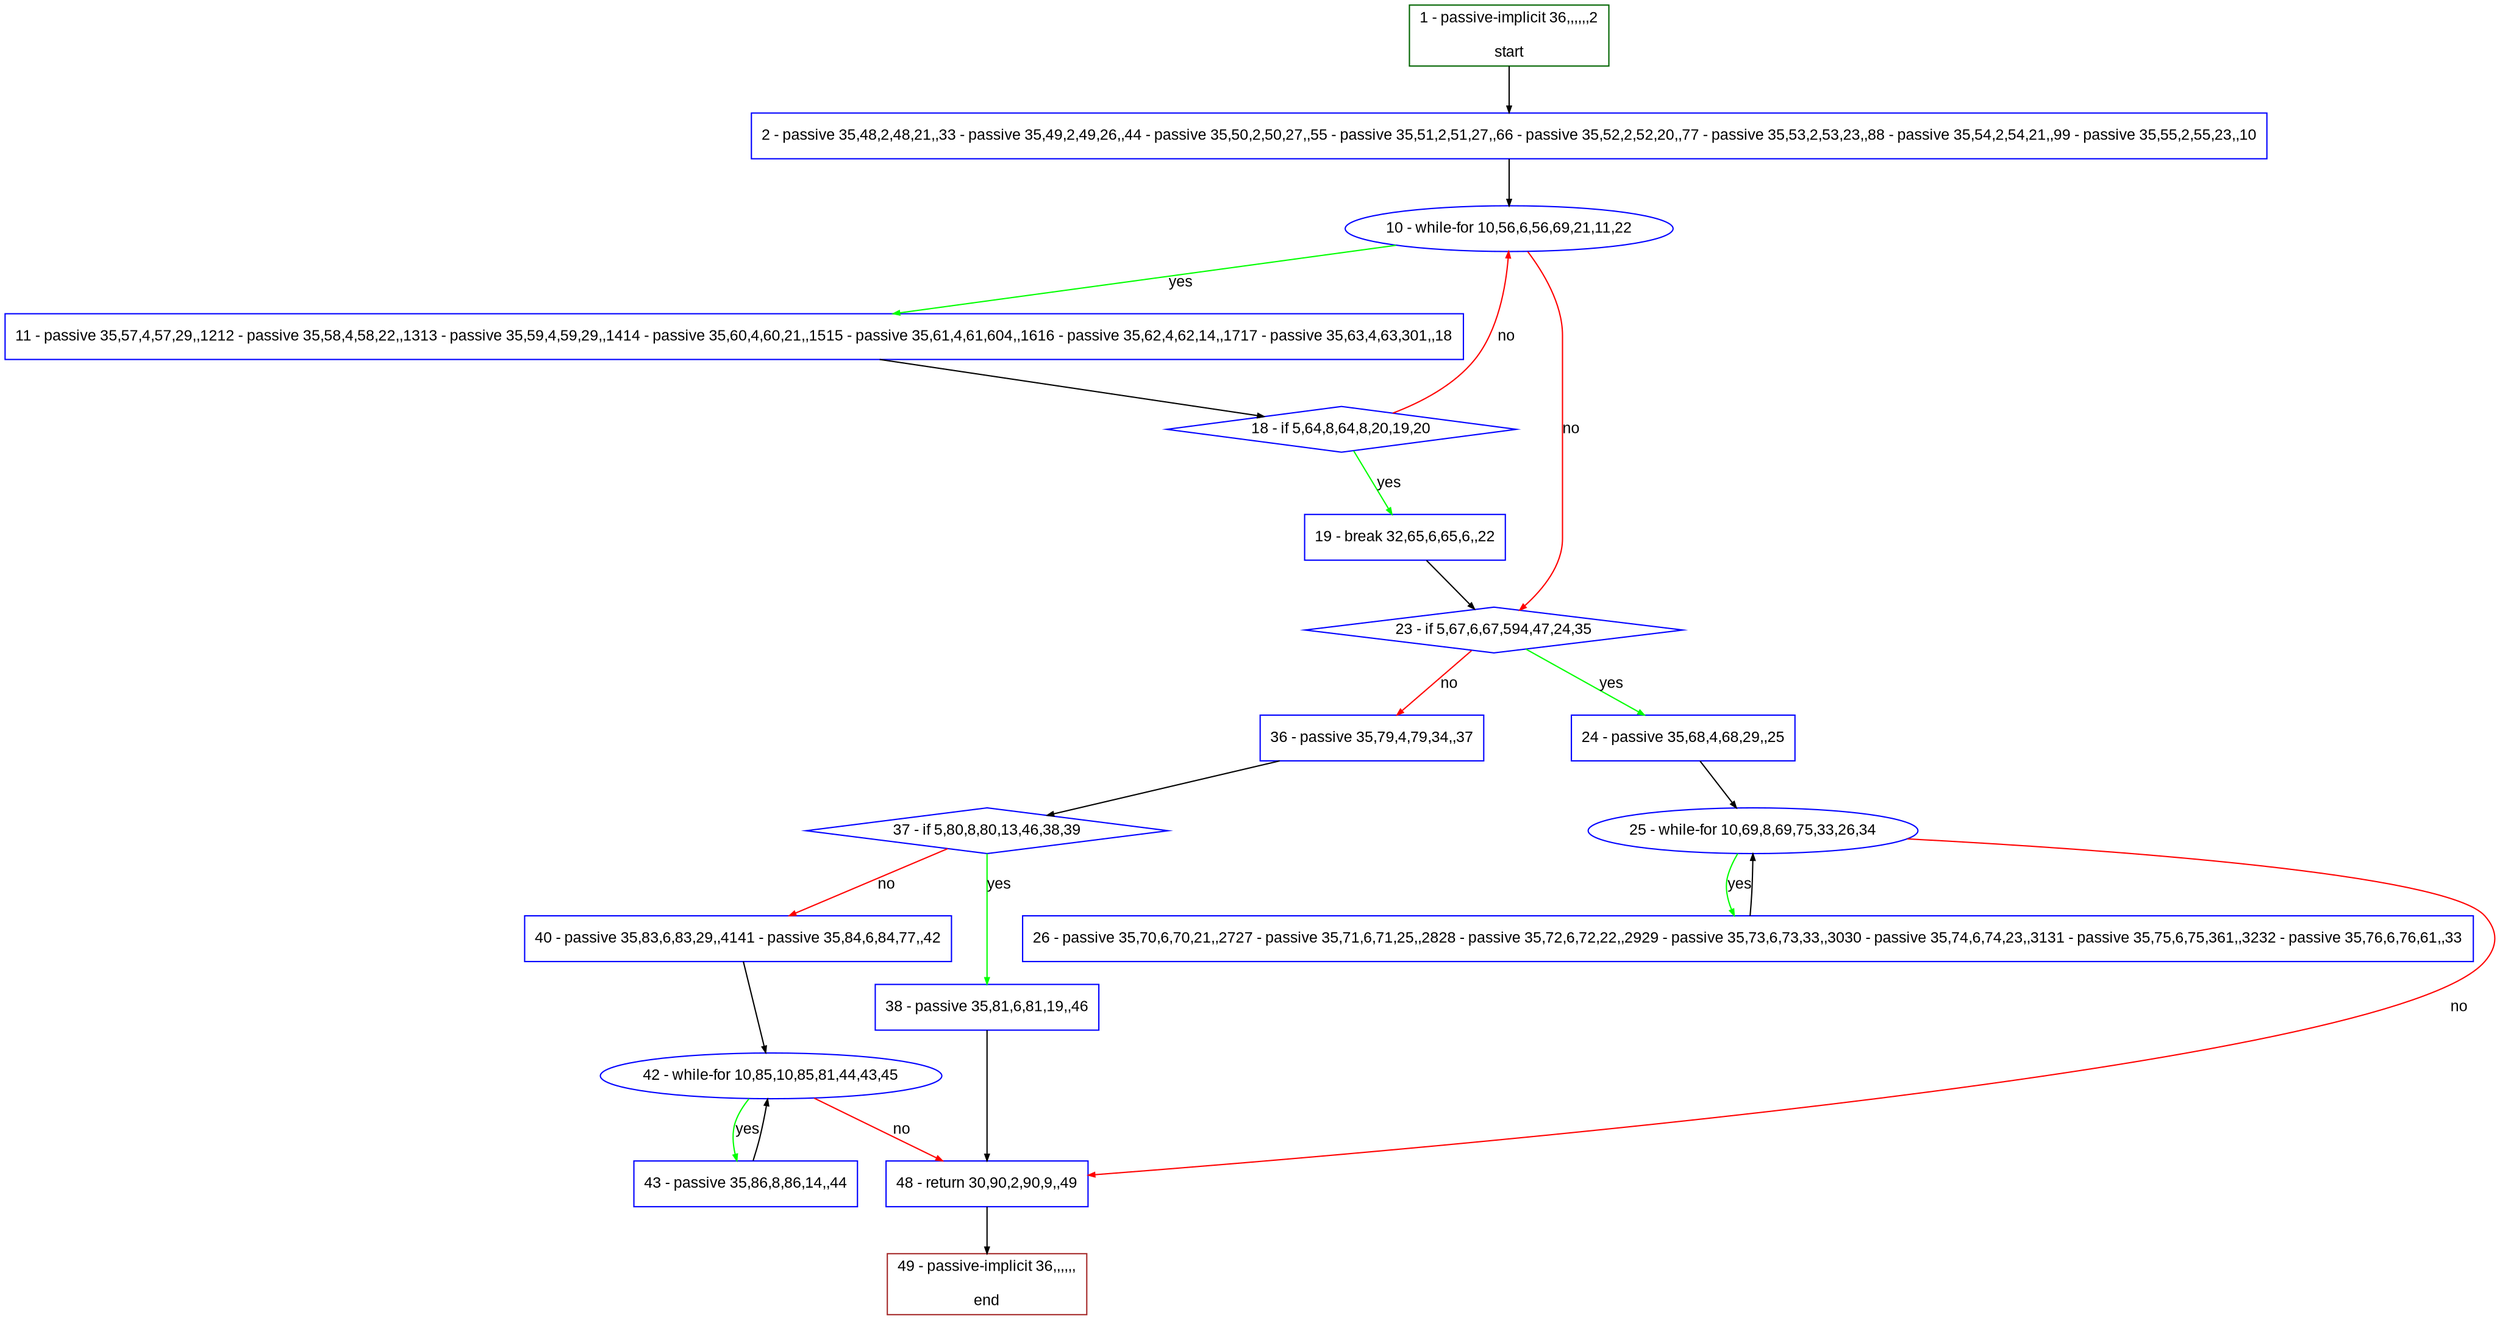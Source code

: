 digraph "" {
  graph [pack="true", label="", fontsize="12", packmode="clust", fontname="Arial", fillcolor="#FFFFCC", bgcolor="white", style="rounded,filled", compound="true"];
  node [node_initialized="no", label="", color="grey", fontsize="12", fillcolor="white", fontname="Arial", style="filled", shape="rectangle", compound="true", fixedsize="false"];
  edge [fontcolor="black", arrowhead="normal", arrowtail="none", arrowsize="0.5", ltail="", label="", color="black", fontsize="12", lhead="", fontname="Arial", dir="forward", compound="true"];
  __N1 [label="2 - passive 35,48,2,48,21,,33 - passive 35,49,2,49,26,,44 - passive 35,50,2,50,27,,55 - passive 35,51,2,51,27,,66 - passive 35,52,2,52,20,,77 - passive 35,53,2,53,23,,88 - passive 35,54,2,54,21,,99 - passive 35,55,2,55,23,,10", color="#0000ff", fillcolor="#ffffff", style="filled", shape="box"];
  __N2 [label="1 - passive-implicit 36,,,,,,2\n\nstart", color="#006400", fillcolor="#ffffff", style="filled", shape="box"];
  __N3 [label="10 - while-for 10,56,6,56,69,21,11,22", color="#0000ff", fillcolor="#ffffff", style="filled", shape="oval"];
  __N4 [label="11 - passive 35,57,4,57,29,,1212 - passive 35,58,4,58,22,,1313 - passive 35,59,4,59,29,,1414 - passive 35,60,4,60,21,,1515 - passive 35,61,4,61,604,,1616 - passive 35,62,4,62,14,,1717 - passive 35,63,4,63,301,,18", color="#0000ff", fillcolor="#ffffff", style="filled", shape="box"];
  __N5 [label="23 - if 5,67,6,67,594,47,24,35", color="#0000ff", fillcolor="#ffffff", style="filled", shape="diamond"];
  __N6 [label="18 - if 5,64,8,64,8,20,19,20", color="#0000ff", fillcolor="#ffffff", style="filled", shape="diamond"];
  __N7 [label="19 - break 32,65,6,65,6,,22", color="#0000ff", fillcolor="#ffffff", style="filled", shape="box"];
  __N8 [label="24 - passive 35,68,4,68,29,,25", color="#0000ff", fillcolor="#ffffff", style="filled", shape="box"];
  __N9 [label="36 - passive 35,79,4,79,34,,37", color="#0000ff", fillcolor="#ffffff", style="filled", shape="box"];
  __N10 [label="25 - while-for 10,69,8,69,75,33,26,34", color="#0000ff", fillcolor="#ffffff", style="filled", shape="oval"];
  __N11 [label="26 - passive 35,70,6,70,21,,2727 - passive 35,71,6,71,25,,2828 - passive 35,72,6,72,22,,2929 - passive 35,73,6,73,33,,3030 - passive 35,74,6,74,23,,3131 - passive 35,75,6,75,361,,3232 - passive 35,76,6,76,61,,33", color="#0000ff", fillcolor="#ffffff", style="filled", shape="box"];
  __N12 [label="48 - return 30,90,2,90,9,,49", color="#0000ff", fillcolor="#ffffff", style="filled", shape="box"];
  __N13 [label="37 - if 5,80,8,80,13,46,38,39", color="#0000ff", fillcolor="#ffffff", style="filled", shape="diamond"];
  __N14 [label="38 - passive 35,81,6,81,19,,46", color="#0000ff", fillcolor="#ffffff", style="filled", shape="box"];
  __N15 [label="40 - passive 35,83,6,83,29,,4141 - passive 35,84,6,84,77,,42", color="#0000ff", fillcolor="#ffffff", style="filled", shape="box"];
  __N16 [label="42 - while-for 10,85,10,85,81,44,43,45", color="#0000ff", fillcolor="#ffffff", style="filled", shape="oval"];
  __N17 [label="43 - passive 35,86,8,86,14,,44", color="#0000ff", fillcolor="#ffffff", style="filled", shape="box"];
  __N18 [label="49 - passive-implicit 36,,,,,,\n\nend", color="#a52a2a", fillcolor="#ffffff", style="filled", shape="box"];
  __N2 -> __N1 [arrowhead="normal", arrowtail="none", color="#000000", label="", dir="forward"];
  __N1 -> __N3 [arrowhead="normal", arrowtail="none", color="#000000", label="", dir="forward"];
  __N3 -> __N4 [arrowhead="normal", arrowtail="none", color="#00ff00", label="yes", dir="forward"];
  __N3 -> __N5 [arrowhead="normal", arrowtail="none", color="#ff0000", label="no", dir="forward"];
  __N4 -> __N6 [arrowhead="normal", arrowtail="none", color="#000000", label="", dir="forward"];
  __N6 -> __N3 [arrowhead="normal", arrowtail="none", color="#ff0000", label="no", dir="forward"];
  __N6 -> __N7 [arrowhead="normal", arrowtail="none", color="#00ff00", label="yes", dir="forward"];
  __N7 -> __N5 [arrowhead="normal", arrowtail="none", color="#000000", label="", dir="forward"];
  __N5 -> __N8 [arrowhead="normal", arrowtail="none", color="#00ff00", label="yes", dir="forward"];
  __N5 -> __N9 [arrowhead="normal", arrowtail="none", color="#ff0000", label="no", dir="forward"];
  __N8 -> __N10 [arrowhead="normal", arrowtail="none", color="#000000", label="", dir="forward"];
  __N10 -> __N11 [arrowhead="normal", arrowtail="none", color="#00ff00", label="yes", dir="forward"];
  __N11 -> __N10 [arrowhead="normal", arrowtail="none", color="#000000", label="", dir="forward"];
  __N10 -> __N12 [arrowhead="normal", arrowtail="none", color="#ff0000", label="no", dir="forward"];
  __N9 -> __N13 [arrowhead="normal", arrowtail="none", color="#000000", label="", dir="forward"];
  __N13 -> __N14 [arrowhead="normal", arrowtail="none", color="#00ff00", label="yes", dir="forward"];
  __N13 -> __N15 [arrowhead="normal", arrowtail="none", color="#ff0000", label="no", dir="forward"];
  __N14 -> __N12 [arrowhead="normal", arrowtail="none", color="#000000", label="", dir="forward"];
  __N15 -> __N16 [arrowhead="normal", arrowtail="none", color="#000000", label="", dir="forward"];
  __N16 -> __N17 [arrowhead="normal", arrowtail="none", color="#00ff00", label="yes", dir="forward"];
  __N17 -> __N16 [arrowhead="normal", arrowtail="none", color="#000000", label="", dir="forward"];
  __N16 -> __N12 [arrowhead="normal", arrowtail="none", color="#ff0000", label="no", dir="forward"];
  __N12 -> __N18 [arrowhead="normal", arrowtail="none", color="#000000", label="", dir="forward"];
}
